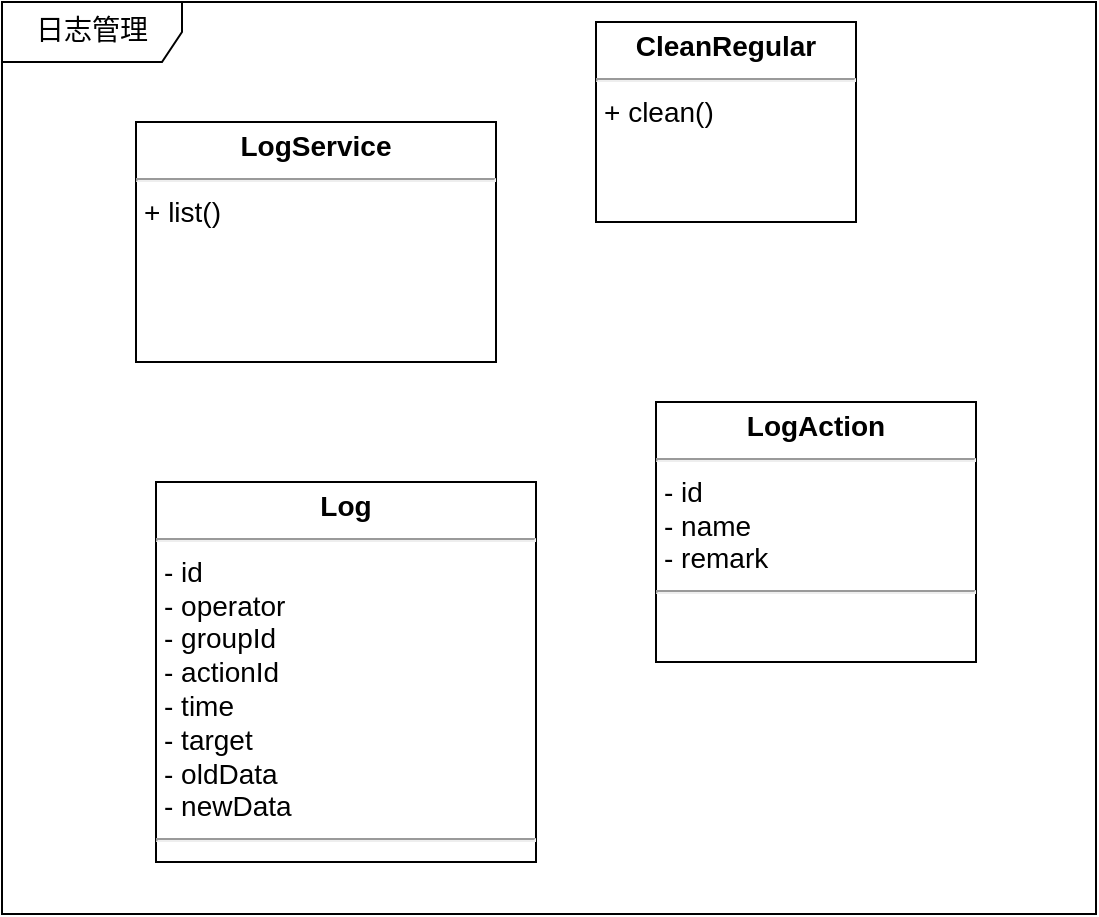 <mxfile version="10.6.1" type="github"><diagram id="-vEGzMRPuLu1tunqa14f" name="ç¬¬ 1 é¡µ"><mxGraphModel dx="1007" dy="628" grid="1" gridSize="10" guides="1" tooltips="1" connect="1" arrows="1" fold="1" page="1" pageScale="1" pageWidth="850" pageHeight="1100" math="0" shadow="0"><root><mxCell id="0"/><mxCell id="1" parent="0"/><mxCell id="Yg2yR_ZnS57ZMysiRrTs-1" value="日志管理" style="shape=umlFrame;whiteSpace=wrap;html=1;rounded=0;shadow=0;comic=0;labelBackgroundColor=none;strokeColor=#000000;strokeWidth=1;fillColor=#ffffff;fontFamily=Verdana;fontSize=14;fontColor=#000000;align=center;width=90;height=30;" parent="1" vertex="1"><mxGeometry x="43" y="80" width="547" height="456" as="geometry"/></mxCell><mxCell id="Yg2yR_ZnS57ZMysiRrTs-2" value="&lt;p style=&quot;margin: 4px 0px 0px ; text-align: center ; font-size: 14px&quot;&gt;&lt;b&gt;LogService&lt;/b&gt;&lt;/p&gt;&lt;hr style=&quot;font-size: 14px&quot;&gt;&lt;p style=&quot;margin: 0px 0px 0px 4px ; font-size: 14px&quot;&gt;+ list()&lt;/p&gt;&lt;p style=&quot;margin: 0px 0px 0px 4px ; font-size: 14px&quot;&gt;&lt;br&gt;&lt;/p&gt;" style="verticalAlign=top;align=left;overflow=fill;fontSize=14;fontFamily=Helvetica;html=1;" parent="1" vertex="1"><mxGeometry x="110" y="140" width="180" height="120" as="geometry"/></mxCell><mxCell id="RB94zDK2Is1EgDwcEN0--1" value="&lt;p style=&quot;margin: 4px 0px 0px ; text-align: center ; font-size: 14px&quot;&gt;&lt;b&gt;CleanRegular&lt;/b&gt;&lt;/p&gt;&lt;hr style=&quot;font-size: 14px&quot;&gt;&lt;p style=&quot;margin: 0px 0px 0px 4px ; font-size: 14px&quot;&gt;+ clean()&lt;/p&gt;" style="verticalAlign=top;align=left;overflow=fill;fontSize=14;fontFamily=Helvetica;html=1;" vertex="1" parent="1"><mxGeometry x="340" y="90" width="130" height="100" as="geometry"/></mxCell><mxCell id="RB94zDK2Is1EgDwcEN0--3" value="&lt;p style=&quot;margin: 4px 0px 0px ; text-align: center ; font-size: 14px&quot;&gt;&lt;b&gt;Log&lt;/b&gt;&lt;br&gt;&lt;/p&gt;&lt;hr style=&quot;font-size: 14px&quot;&gt;&lt;p style=&quot;margin: 0px 0px 0px 4px ; font-size: 14px&quot;&gt;- id&lt;/p&gt;&lt;p style=&quot;margin: 0px 0px 0px 4px ; font-size: 14px&quot;&gt;- operator&lt;/p&gt;&lt;p style=&quot;margin: 0px 0px 0px 4px ; font-size: 14px&quot;&gt;- groupId&lt;/p&gt;&lt;p style=&quot;margin: 0px 0px 0px 4px ; font-size: 14px&quot;&gt;- actionId&lt;/p&gt;&lt;p style=&quot;margin: 0px 0px 0px 4px ; font-size: 14px&quot;&gt;- time&lt;/p&gt;&lt;p style=&quot;margin: 0px 0px 0px 4px ; font-size: 14px&quot;&gt;- target&lt;/p&gt;&lt;p style=&quot;margin: 0px 0px 0px 4px ; font-size: 14px&quot;&gt;- oldData&lt;/p&gt;&lt;p style=&quot;margin: 0px 0px 0px 4px ; font-size: 14px&quot;&gt;- newData&amp;nbsp;&lt;/p&gt;&lt;hr style=&quot;font-size: 14px&quot;&gt;&lt;p style=&quot;margin: 0px 0px 0px 4px ; font-size: 14px&quot;&gt;&lt;br&gt;&lt;/p&gt;" style="verticalAlign=top;align=left;overflow=fill;fontSize=14;fontFamily=Helvetica;html=1;" vertex="1" parent="1"><mxGeometry x="120" y="320" width="190" height="190" as="geometry"/></mxCell><mxCell id="RB94zDK2Is1EgDwcEN0--4" value="&lt;p style=&quot;margin: 4px 0px 0px ; text-align: center ; font-size: 14px&quot;&gt;&lt;b&gt;LogAction&lt;/b&gt;&lt;br&gt;&lt;/p&gt;&lt;hr style=&quot;font-size: 14px&quot;&gt;&lt;p style=&quot;margin: 0px 0px 0px 4px ; font-size: 14px&quot;&gt;- id&lt;/p&gt;&lt;p style=&quot;margin: 0px 0px 0px 4px ; font-size: 14px&quot;&gt;- name&lt;/p&gt;&lt;p style=&quot;margin: 0px 0px 0px 4px ; font-size: 14px&quot;&gt;- remark&lt;span&gt;&amp;nbsp;&lt;/span&gt;&lt;/p&gt;&lt;hr style=&quot;font-size: 14px&quot;&gt;&lt;p style=&quot;margin: 0px 0px 0px 4px ; font-size: 14px&quot;&gt;&lt;br&gt;&lt;/p&gt;" style="verticalAlign=top;align=left;overflow=fill;fontSize=14;fontFamily=Helvetica;html=1;" vertex="1" parent="1"><mxGeometry x="370" y="280" width="160" height="130" as="geometry"/></mxCell></root></mxGraphModel></diagram></mxfile>